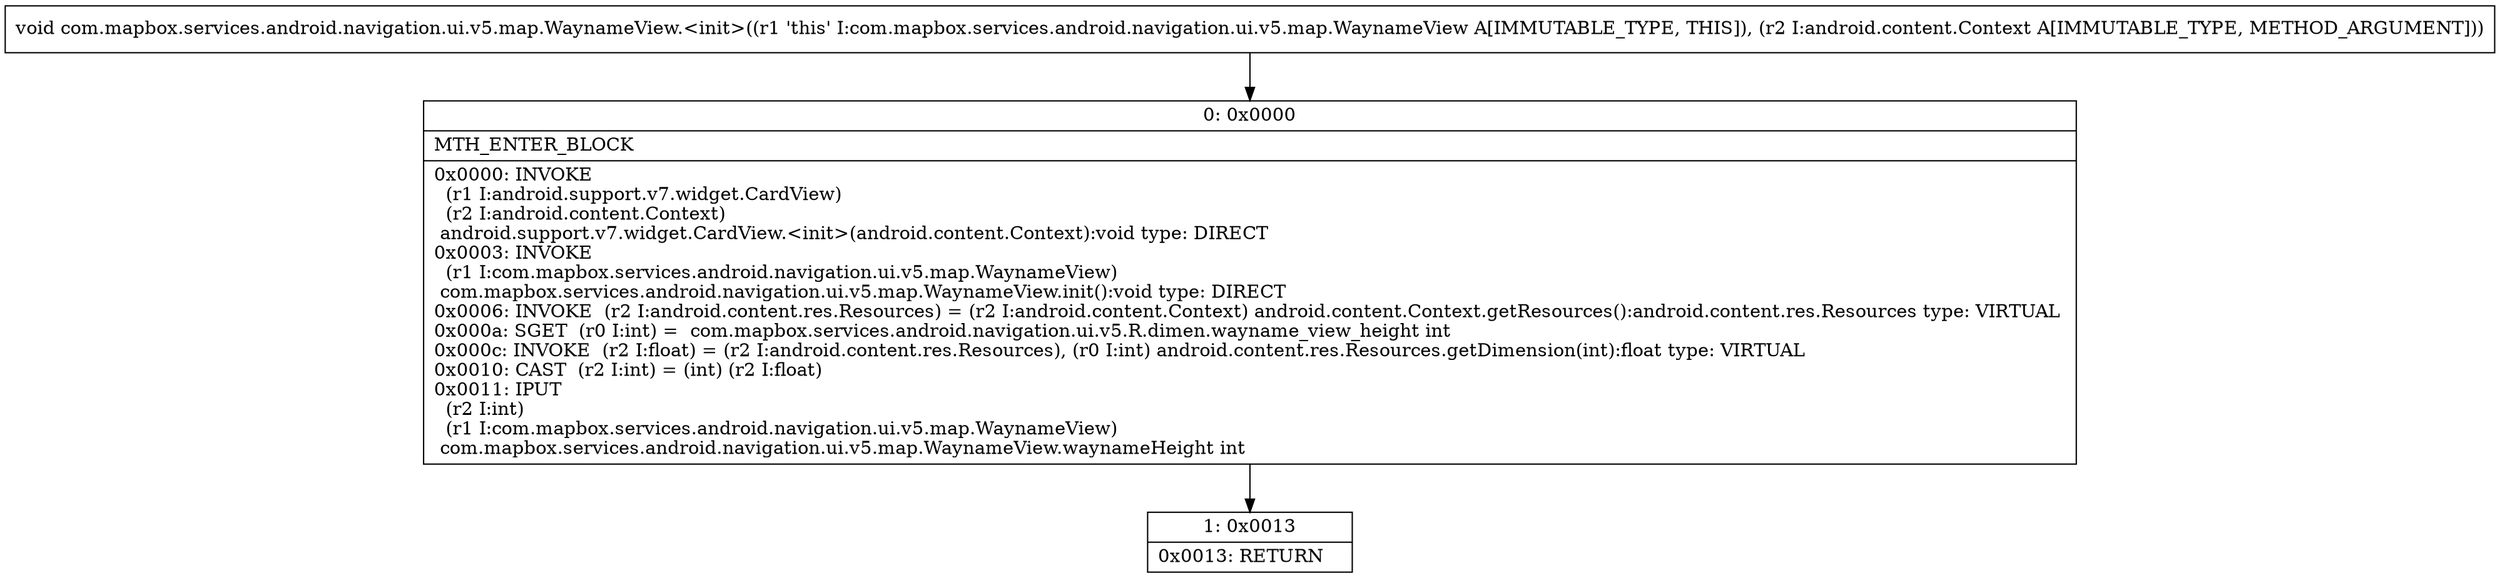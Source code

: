 digraph "CFG forcom.mapbox.services.android.navigation.ui.v5.map.WaynameView.\<init\>(Landroid\/content\/Context;)V" {
Node_0 [shape=record,label="{0\:\ 0x0000|MTH_ENTER_BLOCK\l|0x0000: INVOKE  \l  (r1 I:android.support.v7.widget.CardView)\l  (r2 I:android.content.Context)\l android.support.v7.widget.CardView.\<init\>(android.content.Context):void type: DIRECT \l0x0003: INVOKE  \l  (r1 I:com.mapbox.services.android.navigation.ui.v5.map.WaynameView)\l com.mapbox.services.android.navigation.ui.v5.map.WaynameView.init():void type: DIRECT \l0x0006: INVOKE  (r2 I:android.content.res.Resources) = (r2 I:android.content.Context) android.content.Context.getResources():android.content.res.Resources type: VIRTUAL \l0x000a: SGET  (r0 I:int) =  com.mapbox.services.android.navigation.ui.v5.R.dimen.wayname_view_height int \l0x000c: INVOKE  (r2 I:float) = (r2 I:android.content.res.Resources), (r0 I:int) android.content.res.Resources.getDimension(int):float type: VIRTUAL \l0x0010: CAST  (r2 I:int) = (int) (r2 I:float) \l0x0011: IPUT  \l  (r2 I:int)\l  (r1 I:com.mapbox.services.android.navigation.ui.v5.map.WaynameView)\l com.mapbox.services.android.navigation.ui.v5.map.WaynameView.waynameHeight int \l}"];
Node_1 [shape=record,label="{1\:\ 0x0013|0x0013: RETURN   \l}"];
MethodNode[shape=record,label="{void com.mapbox.services.android.navigation.ui.v5.map.WaynameView.\<init\>((r1 'this' I:com.mapbox.services.android.navigation.ui.v5.map.WaynameView A[IMMUTABLE_TYPE, THIS]), (r2 I:android.content.Context A[IMMUTABLE_TYPE, METHOD_ARGUMENT])) }"];
MethodNode -> Node_0;
Node_0 -> Node_1;
}

